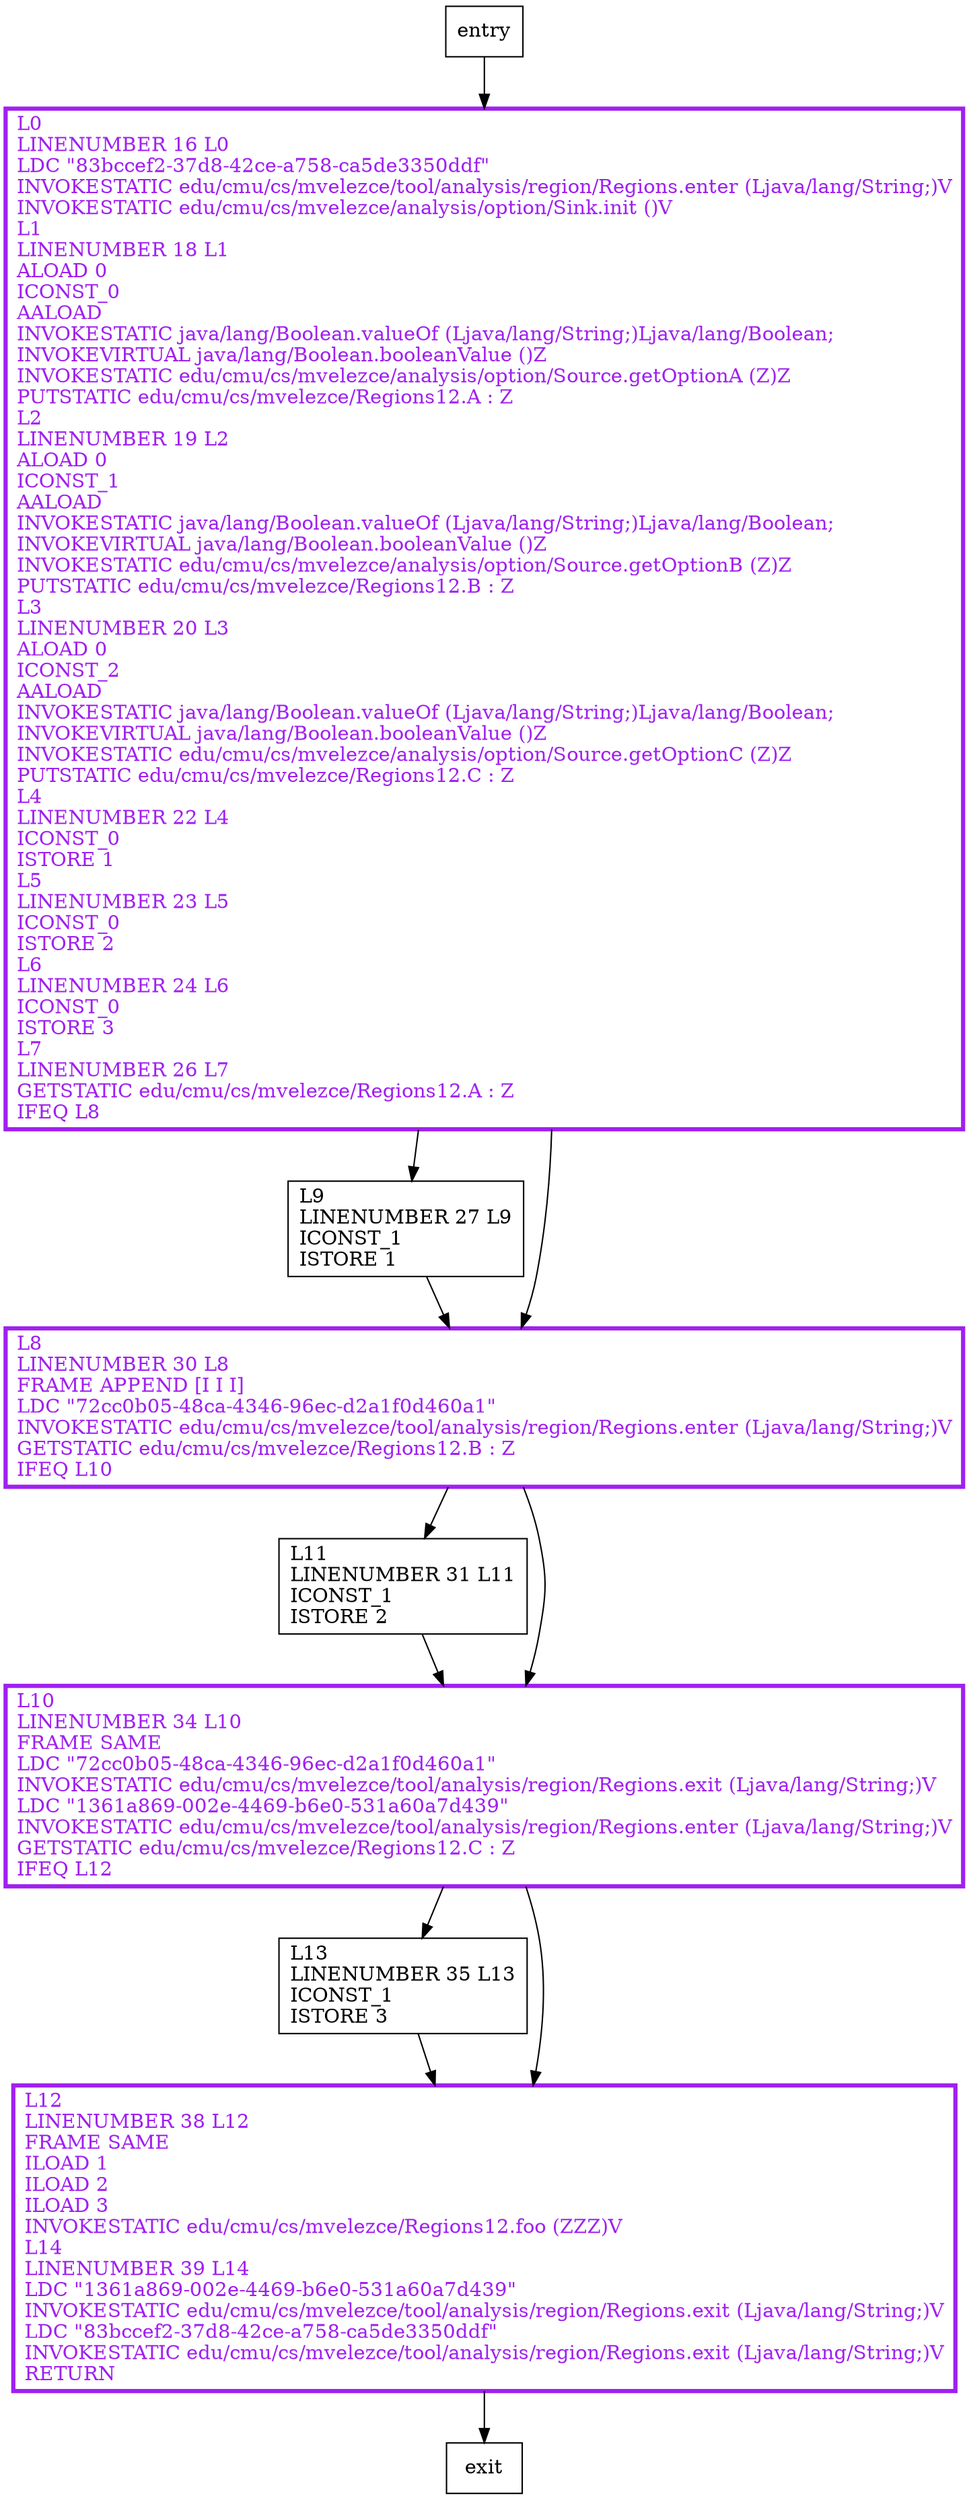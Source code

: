 digraph main {
node [shape=record];
620422713 [label="L9\lLINENUMBER 27 L9\lICONST_1\lISTORE 1\l"];
963016546 [label="L13\lLINENUMBER 35 L13\lICONST_1\lISTORE 3\l"];
398124232 [label="L8\lLINENUMBER 30 L8\lFRAME APPEND [I I I]\lLDC \"72cc0b05-48ca-4346-96ec-d2a1f0d460a1\"\lINVOKESTATIC edu/cmu/cs/mvelezce/tool/analysis/region/Regions.enter (Ljava/lang/String;)V\lGETSTATIC edu/cmu/cs/mvelezce/Regions12.B : Z\lIFEQ L10\l"];
176337426 [label="L11\lLINENUMBER 31 L11\lICONST_1\lISTORE 2\l"];
1256102702 [label="L12\lLINENUMBER 38 L12\lFRAME SAME\lILOAD 1\lILOAD 2\lILOAD 3\lINVOKESTATIC edu/cmu/cs/mvelezce/Regions12.foo (ZZZ)V\lL14\lLINENUMBER 39 L14\lLDC \"1361a869-002e-4469-b6e0-531a60a7d439\"\lINVOKESTATIC edu/cmu/cs/mvelezce/tool/analysis/region/Regions.exit (Ljava/lang/String;)V\lLDC \"83bccef2-37d8-42ce-a758-ca5de3350ddf\"\lINVOKESTATIC edu/cmu/cs/mvelezce/tool/analysis/region/Regions.exit (Ljava/lang/String;)V\lRETURN\l"];
614862184 [label="L0\lLINENUMBER 16 L0\lLDC \"83bccef2-37d8-42ce-a758-ca5de3350ddf\"\lINVOKESTATIC edu/cmu/cs/mvelezce/tool/analysis/region/Regions.enter (Ljava/lang/String;)V\lINVOKESTATIC edu/cmu/cs/mvelezce/analysis/option/Sink.init ()V\lL1\lLINENUMBER 18 L1\lALOAD 0\lICONST_0\lAALOAD\lINVOKESTATIC java/lang/Boolean.valueOf (Ljava/lang/String;)Ljava/lang/Boolean;\lINVOKEVIRTUAL java/lang/Boolean.booleanValue ()Z\lINVOKESTATIC edu/cmu/cs/mvelezce/analysis/option/Source.getOptionA (Z)Z\lPUTSTATIC edu/cmu/cs/mvelezce/Regions12.A : Z\lL2\lLINENUMBER 19 L2\lALOAD 0\lICONST_1\lAALOAD\lINVOKESTATIC java/lang/Boolean.valueOf (Ljava/lang/String;)Ljava/lang/Boolean;\lINVOKEVIRTUAL java/lang/Boolean.booleanValue ()Z\lINVOKESTATIC edu/cmu/cs/mvelezce/analysis/option/Source.getOptionB (Z)Z\lPUTSTATIC edu/cmu/cs/mvelezce/Regions12.B : Z\lL3\lLINENUMBER 20 L3\lALOAD 0\lICONST_2\lAALOAD\lINVOKESTATIC java/lang/Boolean.valueOf (Ljava/lang/String;)Ljava/lang/Boolean;\lINVOKEVIRTUAL java/lang/Boolean.booleanValue ()Z\lINVOKESTATIC edu/cmu/cs/mvelezce/analysis/option/Source.getOptionC (Z)Z\lPUTSTATIC edu/cmu/cs/mvelezce/Regions12.C : Z\lL4\lLINENUMBER 22 L4\lICONST_0\lISTORE 1\lL5\lLINENUMBER 23 L5\lICONST_0\lISTORE 2\lL6\lLINENUMBER 24 L6\lICONST_0\lISTORE 3\lL7\lLINENUMBER 26 L7\lGETSTATIC edu/cmu/cs/mvelezce/Regions12.A : Z\lIFEQ L8\l"];
517681644 [label="L10\lLINENUMBER 34 L10\lFRAME SAME\lLDC \"72cc0b05-48ca-4346-96ec-d2a1f0d460a1\"\lINVOKESTATIC edu/cmu/cs/mvelezce/tool/analysis/region/Regions.exit (Ljava/lang/String;)V\lLDC \"1361a869-002e-4469-b6e0-531a60a7d439\"\lINVOKESTATIC edu/cmu/cs/mvelezce/tool/analysis/region/Regions.enter (Ljava/lang/String;)V\lGETSTATIC edu/cmu/cs/mvelezce/Regions12.C : Z\lIFEQ L12\l"];
entry;
exit;
620422713 -> 398124232;
entry -> 614862184;
963016546 -> 1256102702;
398124232 -> 176337426;
398124232 -> 517681644;
176337426 -> 517681644;
1256102702 -> exit;
614862184 -> 620422713;
614862184 -> 398124232;
517681644 -> 963016546;
517681644 -> 1256102702;
398124232[fontcolor="purple", penwidth=3, color="purple"];
1256102702[fontcolor="purple", penwidth=3, color="purple"];
614862184[fontcolor="purple", penwidth=3, color="purple"];
517681644[fontcolor="purple", penwidth=3, color="purple"];
}
